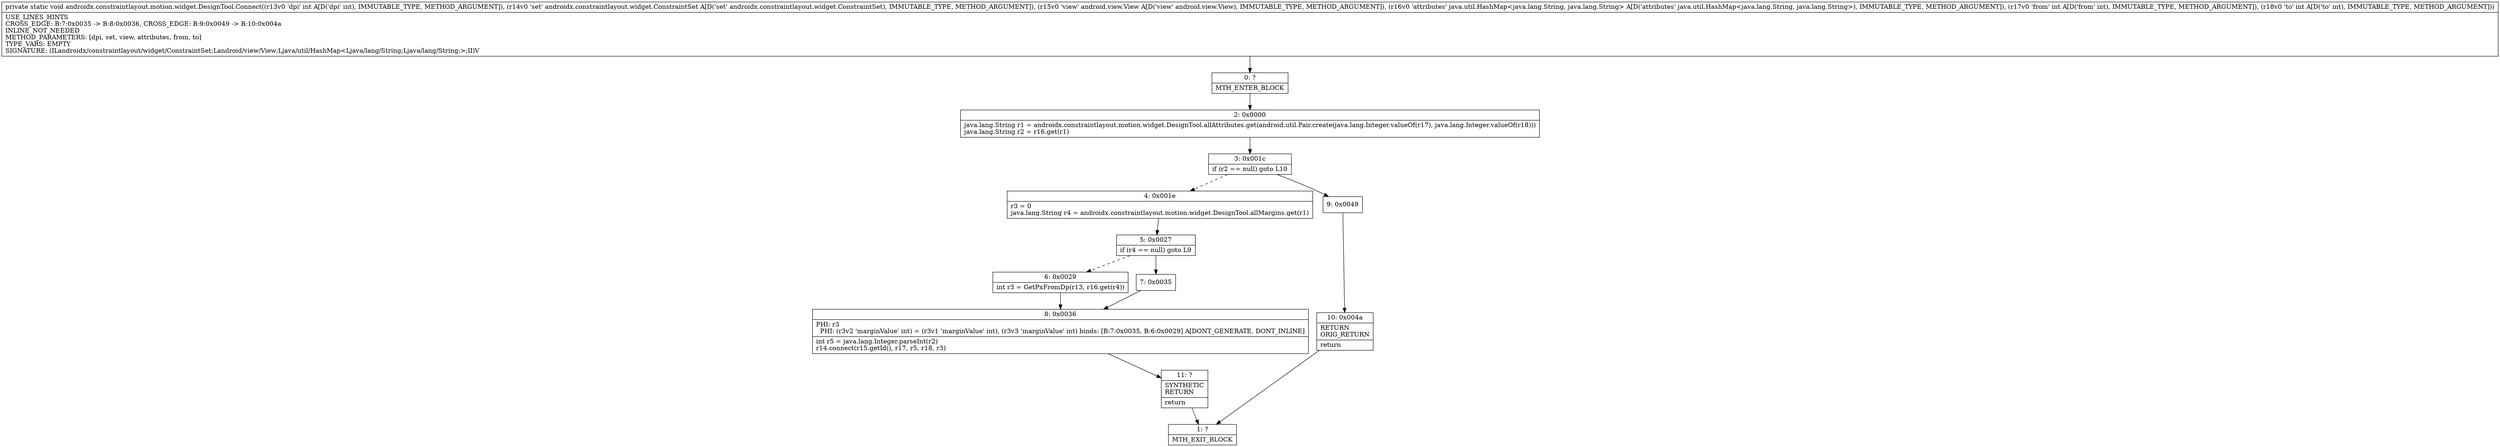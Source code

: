 digraph "CFG forandroidx.constraintlayout.motion.widget.DesignTool.Connect(ILandroidx\/constraintlayout\/widget\/ConstraintSet;Landroid\/view\/View;Ljava\/util\/HashMap;II)V" {
Node_0 [shape=record,label="{0\:\ ?|MTH_ENTER_BLOCK\l}"];
Node_2 [shape=record,label="{2\:\ 0x0000|java.lang.String r1 = androidx.constraintlayout.motion.widget.DesignTool.allAttributes.get(android.util.Pair.create(java.lang.Integer.valueOf(r17), java.lang.Integer.valueOf(r18)))\ljava.lang.String r2 = r16.get(r1)\l}"];
Node_3 [shape=record,label="{3\:\ 0x001c|if (r2 == null) goto L10\l}"];
Node_4 [shape=record,label="{4\:\ 0x001e|r3 = 0\ljava.lang.String r4 = androidx.constraintlayout.motion.widget.DesignTool.allMargins.get(r1)\l}"];
Node_5 [shape=record,label="{5\:\ 0x0027|if (r4 == null) goto L9\l}"];
Node_6 [shape=record,label="{6\:\ 0x0029|int r3 = GetPxFromDp(r13, r16.get(r4))\l}"];
Node_8 [shape=record,label="{8\:\ 0x0036|PHI: r3 \l  PHI: (r3v2 'marginValue' int) = (r3v1 'marginValue' int), (r3v3 'marginValue' int) binds: [B:7:0x0035, B:6:0x0029] A[DONT_GENERATE, DONT_INLINE]\l|int r5 = java.lang.Integer.parseInt(r2)\lr14.connect(r15.getId(), r17, r5, r18, r3)\l}"];
Node_11 [shape=record,label="{11\:\ ?|SYNTHETIC\lRETURN\l|return\l}"];
Node_1 [shape=record,label="{1\:\ ?|MTH_EXIT_BLOCK\l}"];
Node_7 [shape=record,label="{7\:\ 0x0035}"];
Node_9 [shape=record,label="{9\:\ 0x0049}"];
Node_10 [shape=record,label="{10\:\ 0x004a|RETURN\lORIG_RETURN\l|return\l}"];
MethodNode[shape=record,label="{private static void androidx.constraintlayout.motion.widget.DesignTool.Connect((r13v0 'dpi' int A[D('dpi' int), IMMUTABLE_TYPE, METHOD_ARGUMENT]), (r14v0 'set' androidx.constraintlayout.widget.ConstraintSet A[D('set' androidx.constraintlayout.widget.ConstraintSet), IMMUTABLE_TYPE, METHOD_ARGUMENT]), (r15v0 'view' android.view.View A[D('view' android.view.View), IMMUTABLE_TYPE, METHOD_ARGUMENT]), (r16v0 'attributes' java.util.HashMap\<java.lang.String, java.lang.String\> A[D('attributes' java.util.HashMap\<java.lang.String, java.lang.String\>), IMMUTABLE_TYPE, METHOD_ARGUMENT]), (r17v0 'from' int A[D('from' int), IMMUTABLE_TYPE, METHOD_ARGUMENT]), (r18v0 'to' int A[D('to' int), IMMUTABLE_TYPE, METHOD_ARGUMENT]))  | USE_LINES_HINTS\lCROSS_EDGE: B:7:0x0035 \-\> B:8:0x0036, CROSS_EDGE: B:9:0x0049 \-\> B:10:0x004a\lINLINE_NOT_NEEDED\lMETHOD_PARAMETERS: [dpi, set, view, attributes, from, to]\lTYPE_VARS: EMPTY\lSIGNATURE: (ILandroidx\/constraintlayout\/widget\/ConstraintSet;Landroid\/view\/View;Ljava\/util\/HashMap\<Ljava\/lang\/String;Ljava\/lang\/String;\>;II)V\l}"];
MethodNode -> Node_0;Node_0 -> Node_2;
Node_2 -> Node_3;
Node_3 -> Node_4[style=dashed];
Node_3 -> Node_9;
Node_4 -> Node_5;
Node_5 -> Node_6[style=dashed];
Node_5 -> Node_7;
Node_6 -> Node_8;
Node_8 -> Node_11;
Node_11 -> Node_1;
Node_7 -> Node_8;
Node_9 -> Node_10;
Node_10 -> Node_1;
}

